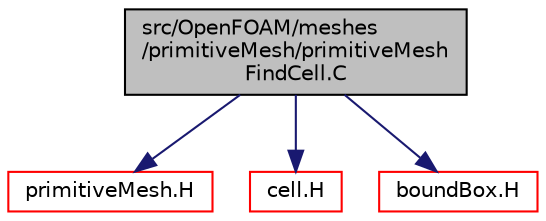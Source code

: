 digraph "src/OpenFOAM/meshes/primitiveMesh/primitiveMeshFindCell.C"
{
  bgcolor="transparent";
  edge [fontname="Helvetica",fontsize="10",labelfontname="Helvetica",labelfontsize="10"];
  node [fontname="Helvetica",fontsize="10",shape=record];
  Node1 [label="src/OpenFOAM/meshes\l/primitiveMesh/primitiveMesh\lFindCell.C",height=0.2,width=0.4,color="black", fillcolor="grey75", style="filled", fontcolor="black"];
  Node1 -> Node2 [color="midnightblue",fontsize="10",style="solid",fontname="Helvetica"];
  Node2 [label="primitiveMesh.H",height=0.2,width=0.4,color="red",URL="$a08911.html"];
  Node1 -> Node3 [color="midnightblue",fontsize="10",style="solid",fontname="Helvetica"];
  Node3 [label="cell.H",height=0.2,width=0.4,color="red",URL="$a08674.html"];
  Node1 -> Node4 [color="midnightblue",fontsize="10",style="solid",fontname="Helvetica"];
  Node4 [label="boundBox.H",height=0.2,width=0.4,color="red",URL="$a08649.html"];
}
